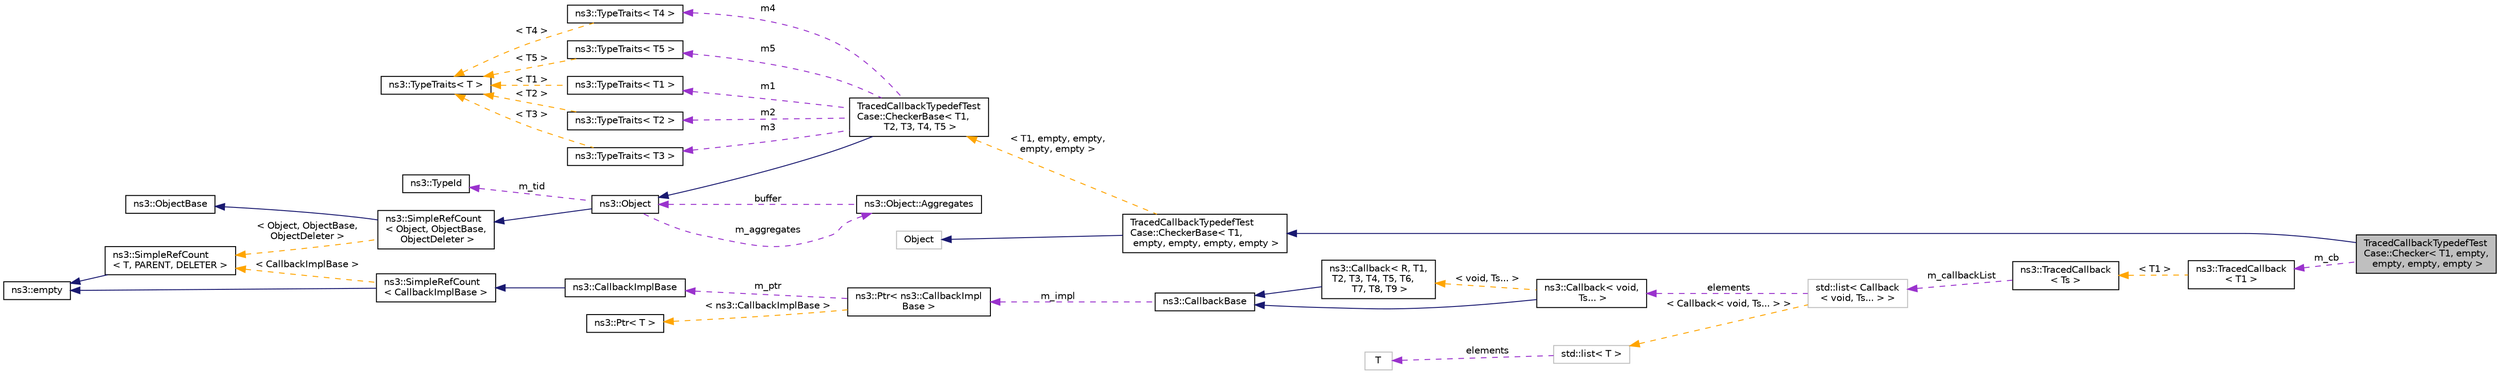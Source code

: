 digraph "TracedCallbackTypedefTestCase::Checker&lt; T1, empty, empty, empty, empty &gt;"
{
 // LATEX_PDF_SIZE
  edge [fontname="Helvetica",fontsize="10",labelfontname="Helvetica",labelfontsize="10"];
  node [fontname="Helvetica",fontsize="10",shape=record];
  rankdir="LR";
  Node1 [label="TracedCallbackTypedefTest\lCase::Checker\< T1, empty,\l empty, empty, empty \>",height=0.2,width=0.4,color="black", fillcolor="grey75", style="filled", fontcolor="black",tooltip=" "];
  Node2 -> Node1 [dir="back",color="midnightblue",fontsize="10",style="solid",fontname="Helvetica"];
  Node2 [label="TracedCallbackTypedefTest\lCase::CheckerBase\< T1,\l empty, empty, empty, empty \>",height=0.2,width=0.4,color="black", fillcolor="white", style="filled",URL="$class_traced_callback_typedef_test_case_1_1_checker_base.html",tooltip=" "];
  Node3 -> Node2 [dir="back",color="midnightblue",fontsize="10",style="solid",fontname="Helvetica"];
  Node3 [label="Object",height=0.2,width=0.4,color="grey75", fillcolor="white", style="filled",tooltip=" "];
  Node4 -> Node2 [dir="back",color="orange",fontsize="10",style="dashed",label=" \< T1, empty, empty,\l empty, empty \>" ,fontname="Helvetica"];
  Node4 [label="TracedCallbackTypedefTest\lCase::CheckerBase\< T1,\l T2, T3, T4, T5 \>",height=0.2,width=0.4,color="black", fillcolor="white", style="filled",URL="$class_traced_callback_typedef_test_case_1_1_checker_base.html",tooltip="Invoker boilerplate."];
  Node5 -> Node4 [dir="back",color="midnightblue",fontsize="10",style="solid",fontname="Helvetica"];
  Node5 [label="ns3::Object",height=0.2,width=0.4,color="black", fillcolor="white", style="filled",URL="$classns3_1_1_object.html",tooltip="A base class which provides memory management and object aggregation."];
  Node6 -> Node5 [dir="back",color="midnightblue",fontsize="10",style="solid",fontname="Helvetica"];
  Node6 [label="ns3::SimpleRefCount\l\< Object, ObjectBase,\l ObjectDeleter \>",height=0.2,width=0.4,color="black", fillcolor="white", style="filled",URL="$classns3_1_1_simple_ref_count.html",tooltip=" "];
  Node7 -> Node6 [dir="back",color="midnightblue",fontsize="10",style="solid",fontname="Helvetica"];
  Node7 [label="ns3::ObjectBase",height=0.2,width=0.4,color="black", fillcolor="white", style="filled",URL="$classns3_1_1_object_base.html",tooltip="Anchor the ns-3 type and attribute system."];
  Node8 -> Node6 [dir="back",color="orange",fontsize="10",style="dashed",label=" \< Object, ObjectBase,\l ObjectDeleter \>" ,fontname="Helvetica"];
  Node8 [label="ns3::SimpleRefCount\l\< T, PARENT, DELETER \>",height=0.2,width=0.4,color="black", fillcolor="white", style="filled",URL="$classns3_1_1_simple_ref_count.html",tooltip="A template-based reference counting class."];
  Node9 -> Node8 [dir="back",color="midnightblue",fontsize="10",style="solid",fontname="Helvetica"];
  Node9 [label="ns3::empty",height=0.2,width=0.4,color="black", fillcolor="white", style="filled",URL="$classns3_1_1empty.html",tooltip="make Callback use a separate empty type"];
  Node10 -> Node5 [dir="back",color="darkorchid3",fontsize="10",style="dashed",label=" m_tid" ,fontname="Helvetica"];
  Node10 [label="ns3::TypeId",height=0.2,width=0.4,color="black", fillcolor="white", style="filled",URL="$classns3_1_1_type_id.html",tooltip="a unique identifier for an interface."];
  Node11 -> Node5 [dir="back",color="darkorchid3",fontsize="10",style="dashed",label=" m_aggregates" ,fontname="Helvetica"];
  Node11 [label="ns3::Object::Aggregates",height=0.2,width=0.4,color="black", fillcolor="white", style="filled",URL="$structns3_1_1_object_1_1_aggregates.html",tooltip="The list of Objects aggregated to this one."];
  Node5 -> Node11 [dir="back",color="darkorchid3",fontsize="10",style="dashed",label=" buffer" ,fontname="Helvetica"];
  Node12 -> Node4 [dir="back",color="darkorchid3",fontsize="10",style="dashed",label=" m1" ,fontname="Helvetica"];
  Node12 [label="ns3::TypeTraits\< T1 \>",height=0.2,width=0.4,color="black", fillcolor="white", style="filled",URL="$structns3_1_1_type_traits.html",tooltip=" "];
  Node13 -> Node12 [dir="back",color="orange",fontsize="10",style="dashed",label=" \< T1 \>" ,fontname="Helvetica"];
  Node13 [label="ns3::TypeTraits\< T \>",height=0.2,width=0.4,color="black", fillcolor="white", style="filled",URL="$structns3_1_1_type_traits.html",tooltip="Inspect a type to deduce its features."];
  Node14 -> Node4 [dir="back",color="darkorchid3",fontsize="10",style="dashed",label=" m2" ,fontname="Helvetica"];
  Node14 [label="ns3::TypeTraits\< T2 \>",height=0.2,width=0.4,color="black", fillcolor="white", style="filled",URL="$structns3_1_1_type_traits.html",tooltip=" "];
  Node13 -> Node14 [dir="back",color="orange",fontsize="10",style="dashed",label=" \< T2 \>" ,fontname="Helvetica"];
  Node15 -> Node4 [dir="back",color="darkorchid3",fontsize="10",style="dashed",label=" m3" ,fontname="Helvetica"];
  Node15 [label="ns3::TypeTraits\< T3 \>",height=0.2,width=0.4,color="black", fillcolor="white", style="filled",URL="$structns3_1_1_type_traits.html",tooltip=" "];
  Node13 -> Node15 [dir="back",color="orange",fontsize="10",style="dashed",label=" \< T3 \>" ,fontname="Helvetica"];
  Node16 -> Node4 [dir="back",color="darkorchid3",fontsize="10",style="dashed",label=" m4" ,fontname="Helvetica"];
  Node16 [label="ns3::TypeTraits\< T4 \>",height=0.2,width=0.4,color="black", fillcolor="white", style="filled",URL="$structns3_1_1_type_traits.html",tooltip=" "];
  Node13 -> Node16 [dir="back",color="orange",fontsize="10",style="dashed",label=" \< T4 \>" ,fontname="Helvetica"];
  Node17 -> Node4 [dir="back",color="darkorchid3",fontsize="10",style="dashed",label=" m5" ,fontname="Helvetica"];
  Node17 [label="ns3::TypeTraits\< T5 \>",height=0.2,width=0.4,color="black", fillcolor="white", style="filled",URL="$structns3_1_1_type_traits.html",tooltip=" "];
  Node13 -> Node17 [dir="back",color="orange",fontsize="10",style="dashed",label=" \< T5 \>" ,fontname="Helvetica"];
  Node18 -> Node1 [dir="back",color="darkorchid3",fontsize="10",style="dashed",label=" m_cb" ,fontname="Helvetica"];
  Node18 [label="ns3::TracedCallback\l\< T1 \>",height=0.2,width=0.4,color="black", fillcolor="white", style="filled",URL="$classns3_1_1_traced_callback.html",tooltip=" "];
  Node19 -> Node18 [dir="back",color="orange",fontsize="10",style="dashed",label=" \< T1 \>" ,fontname="Helvetica"];
  Node19 [label="ns3::TracedCallback\l\< Ts \>",height=0.2,width=0.4,color="black", fillcolor="white", style="filled",URL="$classns3_1_1_traced_callback.html",tooltip="Forward calls to a chain of Callback."];
  Node20 -> Node19 [dir="back",color="darkorchid3",fontsize="10",style="dashed",label=" m_callbackList" ,fontname="Helvetica"];
  Node20 [label="std::list\< Callback\l\< void, Ts... \> \>",height=0.2,width=0.4,color="grey75", fillcolor="white", style="filled",tooltip=" "];
  Node21 -> Node20 [dir="back",color="darkorchid3",fontsize="10",style="dashed",label=" elements" ,fontname="Helvetica"];
  Node21 [label="ns3::Callback\< void,\l Ts... \>",height=0.2,width=0.4,color="black", fillcolor="white", style="filled",URL="$classns3_1_1_callback.html",tooltip=" "];
  Node22 -> Node21 [dir="back",color="midnightblue",fontsize="10",style="solid",fontname="Helvetica"];
  Node22 [label="ns3::CallbackBase",height=0.2,width=0.4,color="black", fillcolor="white", style="filled",URL="$classns3_1_1_callback_base.html",tooltip="Base class for Callback class."];
  Node23 -> Node22 [dir="back",color="darkorchid3",fontsize="10",style="dashed",label=" m_impl" ,fontname="Helvetica"];
  Node23 [label="ns3::Ptr\< ns3::CallbackImpl\lBase \>",height=0.2,width=0.4,color="black", fillcolor="white", style="filled",URL="$classns3_1_1_ptr.html",tooltip=" "];
  Node24 -> Node23 [dir="back",color="darkorchid3",fontsize="10",style="dashed",label=" m_ptr" ,fontname="Helvetica"];
  Node24 [label="ns3::CallbackImplBase",height=0.2,width=0.4,color="black", fillcolor="white", style="filled",URL="$classns3_1_1_callback_impl_base.html",tooltip="Abstract base class for CallbackImpl Provides reference counting and equality test."];
  Node25 -> Node24 [dir="back",color="midnightblue",fontsize="10",style="solid",fontname="Helvetica"];
  Node25 [label="ns3::SimpleRefCount\l\< CallbackImplBase \>",height=0.2,width=0.4,color="black", fillcolor="white", style="filled",URL="$classns3_1_1_simple_ref_count.html",tooltip=" "];
  Node9 -> Node25 [dir="back",color="midnightblue",fontsize="10",style="solid",fontname="Helvetica"];
  Node8 -> Node25 [dir="back",color="orange",fontsize="10",style="dashed",label=" \< CallbackImplBase \>" ,fontname="Helvetica"];
  Node26 -> Node23 [dir="back",color="orange",fontsize="10",style="dashed",label=" \< ns3::CallbackImplBase \>" ,fontname="Helvetica"];
  Node26 [label="ns3::Ptr\< T \>",height=0.2,width=0.4,color="black", fillcolor="white", style="filled",URL="$classns3_1_1_ptr.html",tooltip="Smart pointer class similar to boost::intrusive_ptr."];
  Node27 -> Node21 [dir="back",color="orange",fontsize="10",style="dashed",label=" \< void, Ts... \>" ,fontname="Helvetica"];
  Node27 [label="ns3::Callback\< R, T1,\l T2, T3, T4, T5, T6,\l T7, T8, T9 \>",height=0.2,width=0.4,color="black", fillcolor="white", style="filled",URL="$classns3_1_1_callback.html",tooltip="Callback template class."];
  Node22 -> Node27 [dir="back",color="midnightblue",fontsize="10",style="solid",fontname="Helvetica"];
  Node28 -> Node20 [dir="back",color="orange",fontsize="10",style="dashed",label=" \< Callback\< void, Ts... \> \>" ,fontname="Helvetica"];
  Node28 [label="std::list\< T \>",height=0.2,width=0.4,color="grey75", fillcolor="white", style="filled",tooltip=" "];
  Node29 -> Node28 [dir="back",color="darkorchid3",fontsize="10",style="dashed",label=" elements" ,fontname="Helvetica"];
  Node29 [label="T",height=0.2,width=0.4,color="grey75", fillcolor="white", style="filled",tooltip=" "];
}
